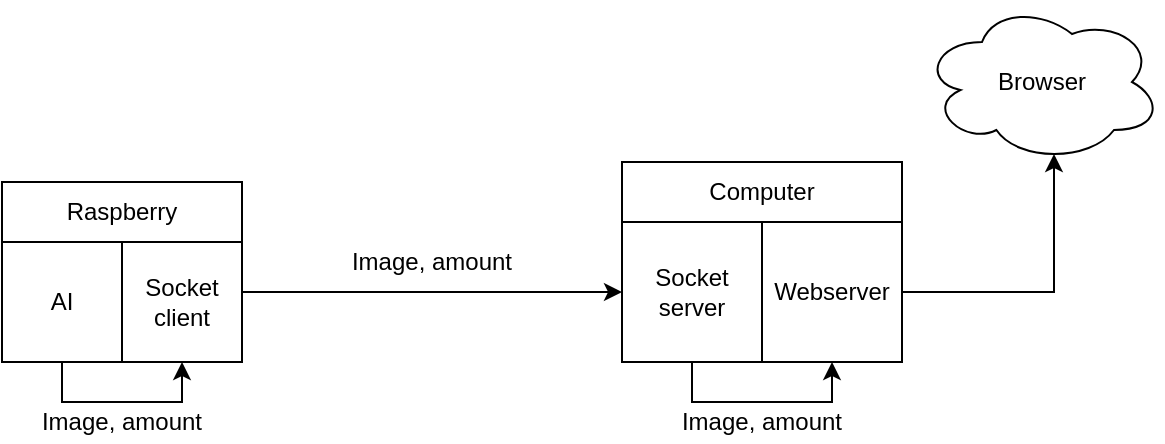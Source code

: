 <mxfile version="12.9.11" type="device"><diagram id="8fQdoMw5tmdQrJqo1Yfz" name="Page-1"><mxGraphModel dx="868" dy="434" grid="1" gridSize="10" guides="1" tooltips="1" connect="1" arrows="1" fold="1" page="1" pageScale="1" pageWidth="827" pageHeight="1169" math="0" shadow="0"><root><mxCell id="0"/><mxCell id="1" parent="0"/><mxCell id="4vcIyTU5XSdIUFUn5bOt-5" style="edgeStyle=orthogonalEdgeStyle;rounded=0;orthogonalLoop=1;jettySize=auto;html=1;entryX=0.5;entryY=1;entryDx=0;entryDy=0;" edge="1" parent="1" source="4vcIyTU5XSdIUFUn5bOt-2" target="4vcIyTU5XSdIUFUn5bOt-3"><mxGeometry relative="1" as="geometry"><Array as="points"><mxPoint x="150" y="260"/><mxPoint x="210" y="260"/></Array></mxGeometry></mxCell><mxCell id="4vcIyTU5XSdIUFUn5bOt-2" value="AI" style="rounded=0;whiteSpace=wrap;html=1;" vertex="1" parent="1"><mxGeometry x="120" y="180" width="60" height="60" as="geometry"/></mxCell><mxCell id="4vcIyTU5XSdIUFUn5bOt-14" style="edgeStyle=orthogonalEdgeStyle;rounded=0;orthogonalLoop=1;jettySize=auto;html=1;entryX=0;entryY=0.5;entryDx=0;entryDy=0;" edge="1" parent="1" source="4vcIyTU5XSdIUFUn5bOt-3" target="4vcIyTU5XSdIUFUn5bOt-8"><mxGeometry relative="1" as="geometry"><Array as="points"><mxPoint x="320" y="205"/><mxPoint x="320" y="205"/></Array></mxGeometry></mxCell><mxCell id="4vcIyTU5XSdIUFUn5bOt-3" value="Socket&lt;br&gt;client" style="rounded=0;whiteSpace=wrap;html=1;" vertex="1" parent="1"><mxGeometry x="180" y="180" width="60" height="60" as="geometry"/></mxCell><mxCell id="4vcIyTU5XSdIUFUn5bOt-4" value="Raspberry" style="rounded=0;whiteSpace=wrap;html=1;" vertex="1" parent="1"><mxGeometry x="120" y="150" width="120" height="30" as="geometry"/></mxCell><mxCell id="4vcIyTU5XSdIUFUn5bOt-6" value="Image, amount" style="text;html=1;strokeColor=none;fillColor=none;align=center;verticalAlign=middle;whiteSpace=wrap;rounded=0;" vertex="1" parent="1"><mxGeometry x="135" y="260" width="90" height="20" as="geometry"/></mxCell><mxCell id="4vcIyTU5XSdIUFUn5bOt-7" value="Computer" style="rounded=0;whiteSpace=wrap;html=1;" vertex="1" parent="1"><mxGeometry x="430" y="140" width="140" height="30" as="geometry"/></mxCell><mxCell id="4vcIyTU5XSdIUFUn5bOt-12" style="edgeStyle=orthogonalEdgeStyle;rounded=0;orthogonalLoop=1;jettySize=auto;html=1;entryX=0.5;entryY=1;entryDx=0;entryDy=0;" edge="1" parent="1" source="4vcIyTU5XSdIUFUn5bOt-8" target="4vcIyTU5XSdIUFUn5bOt-9"><mxGeometry relative="1" as="geometry"><Array as="points"><mxPoint x="465" y="260"/><mxPoint x="535" y="260"/></Array></mxGeometry></mxCell><mxCell id="4vcIyTU5XSdIUFUn5bOt-8" value="Socket&lt;br&gt;server" style="whiteSpace=wrap;html=1;aspect=fixed;" vertex="1" parent="1"><mxGeometry x="430" y="170" width="70" height="70" as="geometry"/></mxCell><mxCell id="4vcIyTU5XSdIUFUn5bOt-17" style="edgeStyle=orthogonalEdgeStyle;rounded=0;orthogonalLoop=1;jettySize=auto;html=1;entryX=0.55;entryY=0.95;entryDx=0;entryDy=0;entryPerimeter=0;" edge="1" parent="1" source="4vcIyTU5XSdIUFUn5bOt-9" target="4vcIyTU5XSdIUFUn5bOt-16"><mxGeometry relative="1" as="geometry"/></mxCell><mxCell id="4vcIyTU5XSdIUFUn5bOt-9" value="Webserver" style="whiteSpace=wrap;html=1;aspect=fixed;" vertex="1" parent="1"><mxGeometry x="500" y="170" width="70" height="70" as="geometry"/></mxCell><mxCell id="4vcIyTU5XSdIUFUn5bOt-13" value="Image, amount" style="text;html=1;strokeColor=none;fillColor=none;align=center;verticalAlign=middle;whiteSpace=wrap;rounded=0;" vertex="1" parent="1"><mxGeometry x="455" y="260" width="90" height="20" as="geometry"/></mxCell><mxCell id="4vcIyTU5XSdIUFUn5bOt-15" value="Image, amount" style="text;html=1;strokeColor=none;fillColor=none;align=center;verticalAlign=middle;whiteSpace=wrap;rounded=0;" vertex="1" parent="1"><mxGeometry x="290" y="180" width="90" height="20" as="geometry"/></mxCell><mxCell id="4vcIyTU5XSdIUFUn5bOt-16" value="Browser" style="ellipse;shape=cloud;whiteSpace=wrap;html=1;" vertex="1" parent="1"><mxGeometry x="580" y="60" width="120" height="80" as="geometry"/></mxCell></root></mxGraphModel></diagram></mxfile>